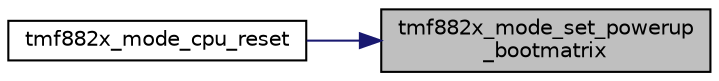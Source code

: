 digraph "tmf882x_mode_set_powerup_bootmatrix"
{
 // LATEX_PDF_SIZE
  edge [fontname="Helvetica",fontsize="10",labelfontname="Helvetica",labelfontsize="10"];
  node [fontname="Helvetica",fontsize="10",shape=record];
  rankdir="RL";
  Node1 [label="tmf882x_mode_set_powerup\l_bootmatrix",height=0.2,width=0.4,color="black", fillcolor="grey75", style="filled", fontcolor="black",tooltip="Set the powerup boot matrix of the device."];
  Node1 -> Node2 [dir="back",color="midnightblue",fontsize="10",style="solid",fontname="Helvetica"];
  Node2 [label="tmf882x_mode_cpu_reset",height=0.2,width=0.4,color="black", fillcolor="white", style="filled",URL="$tmf882x__mode_8h.html#a37ed1e6d7d3adf0e4122d12b7d4e53a2",tooltip="Perform a cpu reset."];
}

